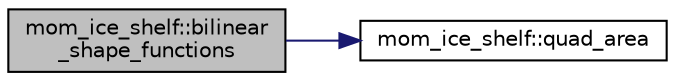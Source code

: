 digraph "mom_ice_shelf::bilinear_shape_functions"
{
 // INTERACTIVE_SVG=YES
  edge [fontname="Helvetica",fontsize="10",labelfontname="Helvetica",labelfontsize="10"];
  node [fontname="Helvetica",fontsize="10",shape=record];
  rankdir="LR";
  Node26 [label="mom_ice_shelf::bilinear\l_shape_functions",height=0.2,width=0.4,color="black", fillcolor="grey75", style="filled", fontcolor="black"];
  Node26 -> Node27 [color="midnightblue",fontsize="10",style="solid",fontname="Helvetica"];
  Node27 [label="mom_ice_shelf::quad_area",height=0.2,width=0.4,color="black", fillcolor="white", style="filled",URL="$namespacemom__ice__shelf.html#a43bcb4adfaabc54cd57ad8d96b71c224",tooltip="Calculate area of quadrilateral. "];
}

